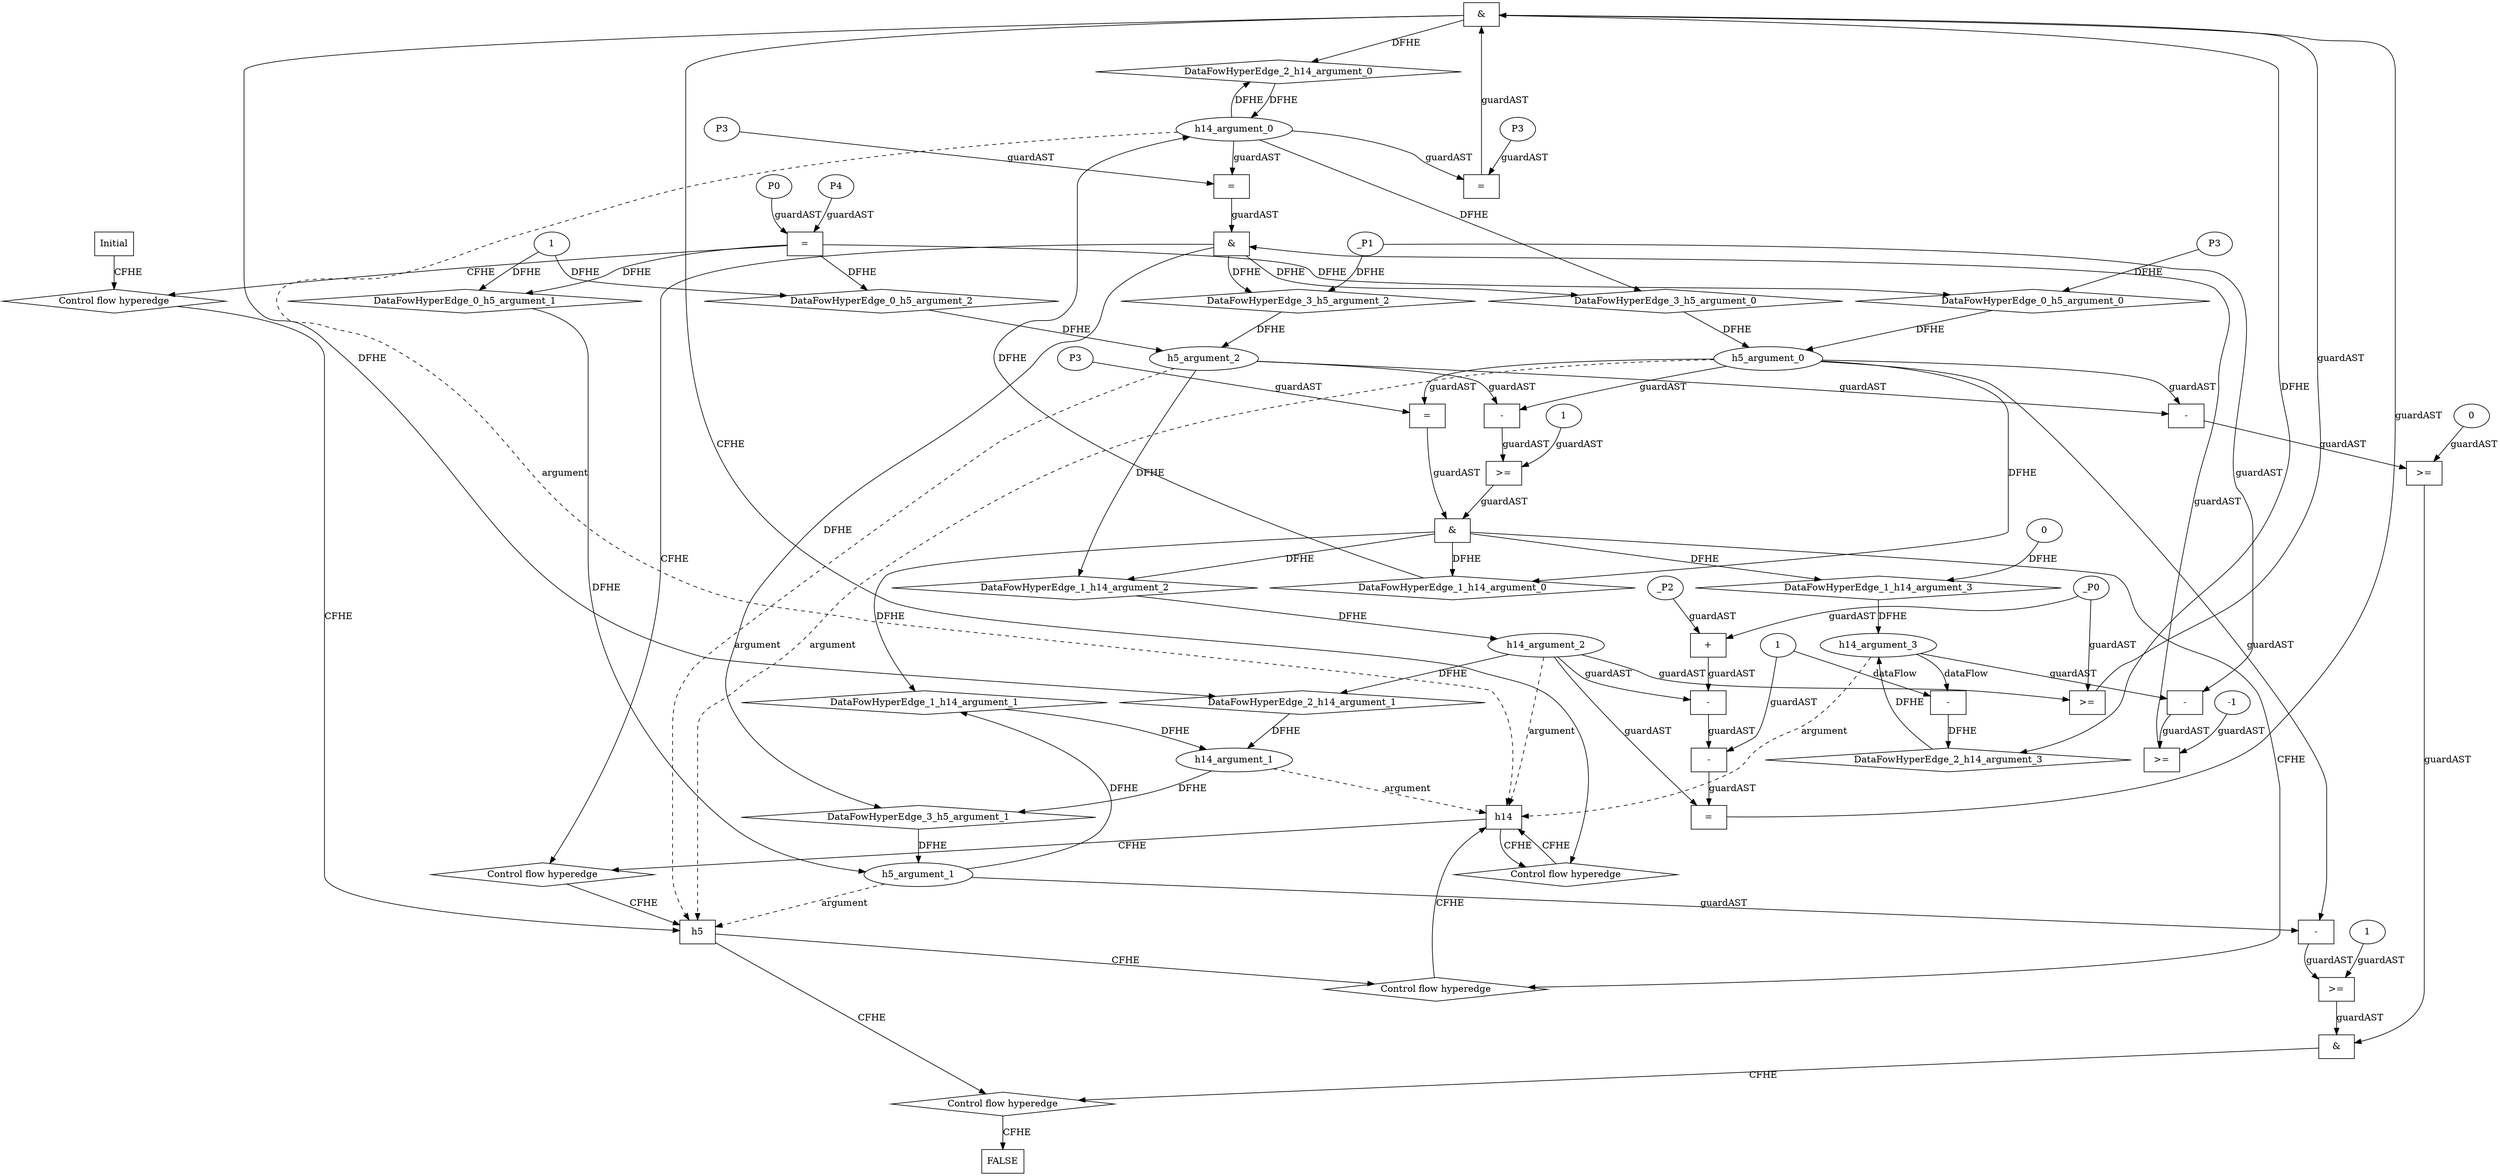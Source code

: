 digraph dag {
"h14" [label="h14" nodeName="h14" class=CONTROL  shape="rect"];
"h5" [label="h5" nodeName="h5" class=CONTROL  shape="rect"];
FALSE [label="FALSE" nodeName=FALSE class=CONTROL  shape="rect"];
Initial [label="Initial" nodeName=Initial class=CONTROL  shape="rect"];
ControlFowHyperEdge_0 [label="Control flow hyperedge" nodeName=ControlFowHyperEdge_0 class=controlFlowHyperEdge shape="diamond"];
"Initial" -> ControlFowHyperEdge_0 [label="CFHE"]
ControlFowHyperEdge_0 -> "h5" [label="CFHE"]
ControlFowHyperEdge_1 [label="Control flow hyperedge" nodeName=ControlFowHyperEdge_1 class=controlFlowHyperEdge shape="diamond"];
"h5" -> ControlFowHyperEdge_1 [label="CFHE"]
ControlFowHyperEdge_1 -> "h14" [label="CFHE"]
ControlFowHyperEdge_2 [label="Control flow hyperedge" nodeName=ControlFowHyperEdge_2 class=controlFlowHyperEdge shape="diamond"];
"h14" -> ControlFowHyperEdge_2 [label="CFHE"]
ControlFowHyperEdge_2 -> "h14" [label="CFHE"]
ControlFowHyperEdge_3 [label="Control flow hyperedge" nodeName=ControlFowHyperEdge_3 class=controlFlowHyperEdge shape="diamond"];
"h14" -> ControlFowHyperEdge_3 [label="CFHE"]
ControlFowHyperEdge_3 -> "h5" [label="CFHE"]
ControlFowHyperEdge_4 [label="Control flow hyperedge" nodeName=ControlFowHyperEdge_4 class=controlFlowHyperEdge shape="diamond"];
"h5" -> ControlFowHyperEdge_4 [label="CFHE"]
ControlFowHyperEdge_4 -> "FALSE" [label="CFHE"]
"h5_argument_0" [label="h5_argument_0" nodeName=argument0 class=argument  head="h5" shape="oval"];
"h5_argument_0" -> "h5"[label="argument" style="dashed"]
"h5_argument_1" [label="h5_argument_1" nodeName=argument1 class=argument  head="h5" shape="oval"];
"h5_argument_1" -> "h5"[label="argument" style="dashed"]
"h5_argument_2" [label="h5_argument_2" nodeName=argument2 class=argument  head="h5" shape="oval"];
"h5_argument_2" -> "h5"[label="argument" style="dashed"]
"h14_argument_0" [label="h14_argument_0" nodeName=argument0 class=argument  head="h14" shape="oval"];
"h14_argument_0" -> "h14"[label="argument" style="dashed"]
"h14_argument_1" [label="h14_argument_1" nodeName=argument1 class=argument  head="h14" shape="oval"];
"h14_argument_1" -> "h14"[label="argument" style="dashed"]
"h14_argument_2" [label="h14_argument_2" nodeName=argument2 class=argument  head="h14" shape="oval"];
"h14_argument_2" -> "h14"[label="argument" style="dashed"]
"h14_argument_3" [label="h14_argument_3" nodeName=argument3 class=argument  head="h14" shape="oval"];
"h14_argument_3" -> "h14"[label="argument" style="dashed"]

"xxxh5___Initial_0xxxguard_0_node_0" [label="=" nodeName="xxxh5___Initial_0xxxguard_0_node_0" class=Operator  shape="rect"];
"xxxh5___Initial_0xxxguard_0_node_1" [label="P0" nodeName="xxxh5___Initial_0xxxguard_0_node_1" class=symbolicConstant ];
"xxxh5___Initial_0xxxguard_0_node_2" [label="P4" nodeName="xxxh5___Initial_0xxxguard_0_node_2" class=symbolicConstant ];
"xxxh5___Initial_0xxxguard_0_node_1" -> "xxxh5___Initial_0xxxguard_0_node_0"[label="guardAST"]
"xxxh5___Initial_0xxxguard_0_node_2" -> "xxxh5___Initial_0xxxguard_0_node_0"[label="guardAST"]

"xxxh5___Initial_0xxxguard_0_node_0" -> "ControlFowHyperEdge_0" [label="CFHE"];
"xxxh5___Initial_0xxxdataFlow_0_node_0" [label="P3" nodeName="xxxh5___Initial_0xxxdataFlow_0_node_0" class=symbolicConstant ];

"xxxh5___Initial_0xxxdataFlow1_node_0" [label="1" nodeName="xxxh5___Initial_0xxxdataFlow1_node_0" class=IdealInt ];


"xxxh14___h5_1xxx_and" [label="&" nodeName="xxxh14___h5_1xxx_and" class=Operator shape="rect"];
"xxxh14___h5_1xxxguard_0_node_0" [label=">=" nodeName="xxxh14___h5_1xxxguard_0_node_0" class=Operator  shape="rect"];
"xxxh14___h5_1xxxguard_0_node_1" [label="-" nodeName="xxxh14___h5_1xxxguard_0_node_1" class= Operator shape="rect"];
"xxxh14___h5_1xxxguard_0_node_4" [label="1" nodeName="xxxh14___h5_1xxxguard_0_node_4" class=IdealInt ];
"xxxh14___h5_1xxxguard_0_node_1" -> "xxxh14___h5_1xxxguard_0_node_0"[label="guardAST"]
"xxxh14___h5_1xxxguard_0_node_4" -> "xxxh14___h5_1xxxguard_0_node_0"[label="guardAST"]
"h5_argument_0" -> "xxxh14___h5_1xxxguard_0_node_1"[label="guardAST"]
"h5_argument_2" -> "xxxh14___h5_1xxxguard_0_node_1"[label="guardAST"]

"xxxh14___h5_1xxxguard_0_node_0" -> "xxxh14___h5_1xxx_and" [label="guardAST"];
"xxxh14___h5_1xxxguard1_node_0" [label="=" nodeName="xxxh14___h5_1xxxguard1_node_0" class=Operator  shape="rect"];
"xxxh14___h5_1xxxguard1_node_1" [label="P3" nodeName="xxxh14___h5_1xxxguard1_node_1" class=symbolicConstant ];
"xxxh14___h5_1xxxguard1_node_1" -> "xxxh14___h5_1xxxguard1_node_0"[label="guardAST"]
"h5_argument_0" -> "xxxh14___h5_1xxxguard1_node_0"[label="guardAST"]

"xxxh14___h5_1xxxguard1_node_0" -> "xxxh14___h5_1xxx_and" [label="guardAST"];
"xxxh14___h5_1xxx_and" -> "ControlFowHyperEdge_1" [label="CFHE"];
"xxxh14___h5_1xxxdataFlow_0_node_0" [label="0" nodeName="xxxh14___h5_1xxxdataFlow_0_node_0" class=IdealInt ];

"xxxh14___h14_2xxx_and" [label="&" nodeName="xxxh14___h14_2xxx_and" class=Operator shape="rect"];
"xxxh14___h14_2xxxguard_0_node_0" [label=">=" nodeName="xxxh14___h14_2xxxguard_0_node_0" class=Operator  shape="rect"];
"xxxh14___h14_2xxxguard_0_node_2" [label="_P0" nodeName="xxxh14___h14_2xxxguard_0_node_2" class=symbolicConstant ];
"h14_argument_2" -> "xxxh14___h14_2xxxguard_0_node_0"[label="guardAST"]
"xxxh14___h14_2xxxguard_0_node_2" -> "xxxh14___h14_2xxxguard_0_node_0"[label="guardAST"]

"xxxh14___h14_2xxxguard_0_node_0" -> "xxxh14___h14_2xxx_and" [label="guardAST"];
"xxxh14___h14_2xxxguard1_node_0" [label="=" nodeName="xxxh14___h14_2xxxguard1_node_0" class=Operator  shape="rect"];
"xxxh14___h14_2xxxguard1_node_1" [label="P3" nodeName="xxxh14___h14_2xxxguard1_node_1" class=symbolicConstant ];
"xxxh14___h14_2xxxguard1_node_1" -> "xxxh14___h14_2xxxguard1_node_0"[label="guardAST"]
"h14_argument_0" -> "xxxh14___h14_2xxxguard1_node_0"[label="guardAST"]

"xxxh14___h14_2xxxguard1_node_0" -> "xxxh14___h14_2xxx_and" [label="guardAST"];
"xxxh14___h14_2xxxguard2_node_0" [label="=" nodeName="xxxh14___h14_2xxxguard2_node_0" class=Operator  shape="rect"];
"xxxh14___h14_2xxxguard2_node_2" [label="-" nodeName="xxxh14___h14_2xxxguard2_node_2" class= Operator shape="rect"];
"xxxh14___h14_2xxxguard2_node_3" [label="-" nodeName="xxxh14___h14_2xxxguard2_node_3" class= Operator shape="rect"];
"xxxh14___h14_2xxxguard2_node_4" [label="+" nodeName="xxxh14___h14_2xxxguard2_node_4" class= Operator shape="rect"];
"xxxh14___h14_2xxxguard2_node_5" [label="_P2" nodeName="xxxh14___h14_2xxxguard2_node_5" class=symbolicConstant ];
"h14_argument_2" -> "xxxh14___h14_2xxxguard2_node_0"[label="guardAST"]
"xxxh14___h14_2xxxguard2_node_2" -> "xxxh14___h14_2xxxguard2_node_0"[label="guardAST"]
"xxxh14___h14_2xxxguard2_node_3" -> "xxxh14___h14_2xxxguard2_node_2"[label="guardAST"]
"xxxh14___h14_2xxxdataFlow1_node_2" -> "xxxh14___h14_2xxxguard2_node_2"[label="guardAST"]
"xxxh14___h14_2xxxguard2_node_4" -> "xxxh14___h14_2xxxguard2_node_3"[label="guardAST"]
"h14_argument_2" -> "xxxh14___h14_2xxxguard2_node_3"[label="guardAST"]
"xxxh14___h14_2xxxguard2_node_5" -> "xxxh14___h14_2xxxguard2_node_4"[label="guardAST"]
"xxxh14___h14_2xxxguard_0_node_2" -> "xxxh14___h14_2xxxguard2_node_4"[label="guardAST"]

"xxxh14___h14_2xxxguard2_node_0" -> "xxxh14___h14_2xxx_and" [label="guardAST"];
"xxxh14___h14_2xxx_and" -> "ControlFowHyperEdge_2" [label="CFHE"];

"xxxh14___h14_2xxxdataFlow1_node_0" [label="-" nodeName="xxxh14___h14_2xxxdataFlow1_node_0" class= Operator shape="rect"];
"xxxh14___h14_2xxxdataFlow1_node_2" [label="1" nodeName="xxxh14___h14_2xxxdataFlow1_node_2" class=IdealInt ];
"h14_argument_3" -> "xxxh14___h14_2xxxdataFlow1_node_0"[label="dataFlow"]
"xxxh14___h14_2xxxdataFlow1_node_2" -> "xxxh14___h14_2xxxdataFlow1_node_0"[label="dataFlow"]

"xxxh5___h14_3xxx_and" [label="&" nodeName="xxxh5___h14_3xxx_and" class=Operator shape="rect"];
"xxxh5___h14_3xxxguard_0_node_0" [label=">=" nodeName="xxxh5___h14_3xxxguard_0_node_0" class=Operator  shape="rect"];
"xxxh5___h14_3xxxguard_0_node_1" [label="-" nodeName="xxxh5___h14_3xxxguard_0_node_1" class= Operator shape="rect"];
"xxxh5___h14_3xxxguard_0_node_4" [label="-1" nodeName="xxxh5___h14_3xxxguard_0_node_4" class=IdealInt ];
"xxxh5___h14_3xxxguard_0_node_1" -> "xxxh5___h14_3xxxguard_0_node_0"[label="guardAST"]
"xxxh5___h14_3xxxguard_0_node_4" -> "xxxh5___h14_3xxxguard_0_node_0"[label="guardAST"]
"h14_argument_3" -> "xxxh5___h14_3xxxguard_0_node_1"[label="guardAST"]
"xxxh5___h14_3xxxdataFlow_0_node_0" -> "xxxh5___h14_3xxxguard_0_node_1"[label="guardAST"]

"xxxh5___h14_3xxxguard_0_node_0" -> "xxxh5___h14_3xxx_and" [label="guardAST"];
"xxxh5___h14_3xxxguard1_node_0" [label="=" nodeName="xxxh5___h14_3xxxguard1_node_0" class=Operator  shape="rect"];
"xxxh5___h14_3xxxguard1_node_1" [label="P3" nodeName="xxxh5___h14_3xxxguard1_node_1" class=symbolicConstant ];
"xxxh5___h14_3xxxguard1_node_1" -> "xxxh5___h14_3xxxguard1_node_0"[label="guardAST"]
"h14_argument_0" -> "xxxh5___h14_3xxxguard1_node_0"[label="guardAST"]

"xxxh5___h14_3xxxguard1_node_0" -> "xxxh5___h14_3xxx_and" [label="guardAST"];
"xxxh5___h14_3xxx_and" -> "ControlFowHyperEdge_3" [label="CFHE"];
"xxxh5___h14_3xxxdataFlow_0_node_0" [label="_P1" nodeName="xxxh5___h14_3xxxdataFlow_0_node_0" class=symbolicConstant ];

"xxxFALSE___h5_4xxx_and" [label="&" nodeName="xxxFALSE___h5_4xxx_and" class=Operator shape="rect"];
"xxxFALSE___h5_4xxxguard_0_node_0" [label=">=" nodeName="xxxFALSE___h5_4xxxguard_0_node_0" class=Operator  shape="rect"];
"xxxFALSE___h5_4xxxguard_0_node_1" [label="-" nodeName="xxxFALSE___h5_4xxxguard_0_node_1" class= Operator shape="rect"];
"xxxFALSE___h5_4xxxguard_0_node_4" [label="1" nodeName="xxxFALSE___h5_4xxxguard_0_node_4" class=IdealInt ];
"xxxFALSE___h5_4xxxguard_0_node_1" -> "xxxFALSE___h5_4xxxguard_0_node_0"[label="guardAST"]
"xxxFALSE___h5_4xxxguard_0_node_4" -> "xxxFALSE___h5_4xxxguard_0_node_0"[label="guardAST"]
"h5_argument_0" -> "xxxFALSE___h5_4xxxguard_0_node_1"[label="guardAST"]
"h5_argument_1" -> "xxxFALSE___h5_4xxxguard_0_node_1"[label="guardAST"]

"xxxFALSE___h5_4xxxguard_0_node_0" -> "xxxFALSE___h5_4xxx_and" [label="guardAST"];
"xxxFALSE___h5_4xxxguard1_node_0" [label=">=" nodeName="xxxFALSE___h5_4xxxguard1_node_0" class=Operator  shape="rect"];
"xxxFALSE___h5_4xxxguard1_node_1" [label="0" nodeName="xxxFALSE___h5_4xxxguard1_node_1" class=IdealInt ];
"xxxFALSE___h5_4xxxguard1_node_2" [label="-" nodeName="xxxFALSE___h5_4xxxguard1_node_2" class= Operator shape="rect"];
"xxxFALSE___h5_4xxxguard1_node_1" -> "xxxFALSE___h5_4xxxguard1_node_0"[label="guardAST"]
"xxxFALSE___h5_4xxxguard1_node_2" -> "xxxFALSE___h5_4xxxguard1_node_0"[label="guardAST"]
"h5_argument_0" -> "xxxFALSE___h5_4xxxguard1_node_2"[label="guardAST"]
"h5_argument_2" -> "xxxFALSE___h5_4xxxguard1_node_2"[label="guardAST"]

"xxxFALSE___h5_4xxxguard1_node_0" -> "xxxFALSE___h5_4xxx_and" [label="guardAST"];
"xxxFALSE___h5_4xxx_and" -> "ControlFowHyperEdge_4" [label="CFHE"];
"h5_argument_0" -> "DataFowHyperEdge_1_h14_argument_0"[label="DFHE"]
"DataFowHyperEdge_1_h14_argument_0" [label="DataFowHyperEdge_1_h14_argument_0" nodeName="DataFowHyperEdge_1_h14_argument_0" class=DataFlowHyperedge shape="diamond"];
"DataFowHyperEdge_1_h14_argument_0" -> "h14_argument_0"[label="DFHE"]
"xxxh14___h5_1xxx_and" -> "DataFowHyperEdge_1_h14_argument_0"[label="DFHE"]
"h5_argument_1" -> "DataFowHyperEdge_1_h14_argument_1"[label="DFHE"]
"DataFowHyperEdge_1_h14_argument_1" [label="DataFowHyperEdge_1_h14_argument_1" nodeName="DataFowHyperEdge_1_h14_argument_1" class=DataFlowHyperedge shape="diamond"];
"DataFowHyperEdge_1_h14_argument_1" -> "h14_argument_1"[label="DFHE"]
"xxxh14___h5_1xxx_and" -> "DataFowHyperEdge_1_h14_argument_1"[label="DFHE"]
"h5_argument_2" -> "DataFowHyperEdge_1_h14_argument_2"[label="DFHE"]
"DataFowHyperEdge_1_h14_argument_2" [label="DataFowHyperEdge_1_h14_argument_2" nodeName="DataFowHyperEdge_1_h14_argument_2" class=DataFlowHyperedge shape="diamond"];
"DataFowHyperEdge_1_h14_argument_2" -> "h14_argument_2"[label="DFHE"]
"xxxh14___h5_1xxx_and" -> "DataFowHyperEdge_1_h14_argument_2"[label="DFHE"]
"h14_argument_0" -> "DataFowHyperEdge_2_h14_argument_0"[label="DFHE"]
"DataFowHyperEdge_2_h14_argument_0" [label="DataFowHyperEdge_2_h14_argument_0" nodeName="DataFowHyperEdge_2_h14_argument_0" class=DataFlowHyperedge shape="diamond"];
"DataFowHyperEdge_2_h14_argument_0" -> "h14_argument_0"[label="DFHE"]
"xxxh14___h14_2xxx_and" -> "DataFowHyperEdge_2_h14_argument_0"[label="DFHE"]
"h14_argument_0" -> "DataFowHyperEdge_3_h5_argument_0"[label="DFHE"]
"DataFowHyperEdge_3_h5_argument_0" [label="DataFowHyperEdge_3_h5_argument_0" nodeName="DataFowHyperEdge_3_h5_argument_0" class=DataFlowHyperedge shape="diamond"];
"DataFowHyperEdge_3_h5_argument_0" -> "h5_argument_0"[label="DFHE"]
"xxxh5___h14_3xxx_and" -> "DataFowHyperEdge_3_h5_argument_0"[label="DFHE"]
"h14_argument_1" -> "DataFowHyperEdge_3_h5_argument_1"[label="DFHE"]
"DataFowHyperEdge_3_h5_argument_1" [label="DataFowHyperEdge_3_h5_argument_1" nodeName="DataFowHyperEdge_3_h5_argument_1" class=DataFlowHyperedge shape="diamond"];
"DataFowHyperEdge_3_h5_argument_1" -> "h5_argument_1"[label="DFHE"]
"xxxh5___h14_3xxx_and" -> "DataFowHyperEdge_3_h5_argument_1"[label="DFHE"]
"DataFowHyperEdge_0_h5_argument_0" [label="DataFowHyperEdge_0_h5_argument_0" nodeName="DataFowHyperEdge_0_h5_argument_0" class=DataFlowHyperedge shape="diamond"];
"DataFowHyperEdge_0_h5_argument_0" -> "h5_argument_0"[label="DFHE"]
"xxxh5___Initial_0xxxguard_0_node_0" -> "DataFowHyperEdge_0_h5_argument_0"[label="DFHE"]
"xxxh5___Initial_0xxxdataFlow_0_node_0" -> "DataFowHyperEdge_0_h5_argument_0" [label="DFHE"];
"DataFowHyperEdge_0_h5_argument_1" [label="DataFowHyperEdge_0_h5_argument_1" nodeName="DataFowHyperEdge_0_h5_argument_1" class=DataFlowHyperedge shape="diamond"];
"DataFowHyperEdge_0_h5_argument_1" -> "h5_argument_1"[label="DFHE"]
"xxxh5___Initial_0xxxguard_0_node_0" -> "DataFowHyperEdge_0_h5_argument_1"[label="DFHE"]
"xxxh5___Initial_0xxxdataFlow1_node_0" -> "DataFowHyperEdge_0_h5_argument_1" [label="DFHE"];
"DataFowHyperEdge_0_h5_argument_2" [label="DataFowHyperEdge_0_h5_argument_2" nodeName="DataFowHyperEdge_0_h5_argument_2" class=DataFlowHyperedge shape="diamond"];
"DataFowHyperEdge_0_h5_argument_2" -> "h5_argument_2"[label="DFHE"]
"xxxh5___Initial_0xxxguard_0_node_0" -> "DataFowHyperEdge_0_h5_argument_2"[label="DFHE"]
"xxxh5___Initial_0xxxdataFlow1_node_0" -> "DataFowHyperEdge_0_h5_argument_2" [label="DFHE"];
"DataFowHyperEdge_1_h14_argument_3" [label="DataFowHyperEdge_1_h14_argument_3" nodeName="DataFowHyperEdge_1_h14_argument_3" class=DataFlowHyperedge shape="diamond"];
"DataFowHyperEdge_1_h14_argument_3" -> "h14_argument_3"[label="DFHE"]
"xxxh14___h5_1xxx_and" -> "DataFowHyperEdge_1_h14_argument_3"[label="DFHE"]
"xxxh14___h5_1xxxdataFlow_0_node_0" -> "DataFowHyperEdge_1_h14_argument_3" [label="DFHE"];
"DataFowHyperEdge_2_h14_argument_1" [label="DataFowHyperEdge_2_h14_argument_1" nodeName="DataFowHyperEdge_2_h14_argument_1" class=DataFlowHyperedge shape="diamond"];
"DataFowHyperEdge_2_h14_argument_1" -> "h14_argument_1"[label="DFHE"]
"xxxh14___h14_2xxx_and" -> "DataFowHyperEdge_2_h14_argument_1"[label="DFHE"]
"h14_argument_2" -> "DataFowHyperEdge_2_h14_argument_1" [label="DFHE"];
"DataFowHyperEdge_2_h14_argument_3" [label="DataFowHyperEdge_2_h14_argument_3" nodeName="DataFowHyperEdge_2_h14_argument_3" class=DataFlowHyperedge shape="diamond"];
"DataFowHyperEdge_2_h14_argument_3" -> "h14_argument_3"[label="DFHE"]
"xxxh14___h14_2xxx_and" -> "DataFowHyperEdge_2_h14_argument_3"[label="DFHE"]
"xxxh14___h14_2xxxdataFlow1_node_0" -> "DataFowHyperEdge_2_h14_argument_3" [label="DFHE"];
"DataFowHyperEdge_3_h5_argument_2" [label="DataFowHyperEdge_3_h5_argument_2" nodeName="DataFowHyperEdge_3_h5_argument_2" class=DataFlowHyperedge shape="diamond"];
"DataFowHyperEdge_3_h5_argument_2" -> "h5_argument_2"[label="DFHE"]
"xxxh5___h14_3xxx_and" -> "DataFowHyperEdge_3_h5_argument_2"[label="DFHE"]
"xxxh5___h14_3xxxdataFlow_0_node_0" -> "DataFowHyperEdge_3_h5_argument_2" [label="DFHE"];




}
